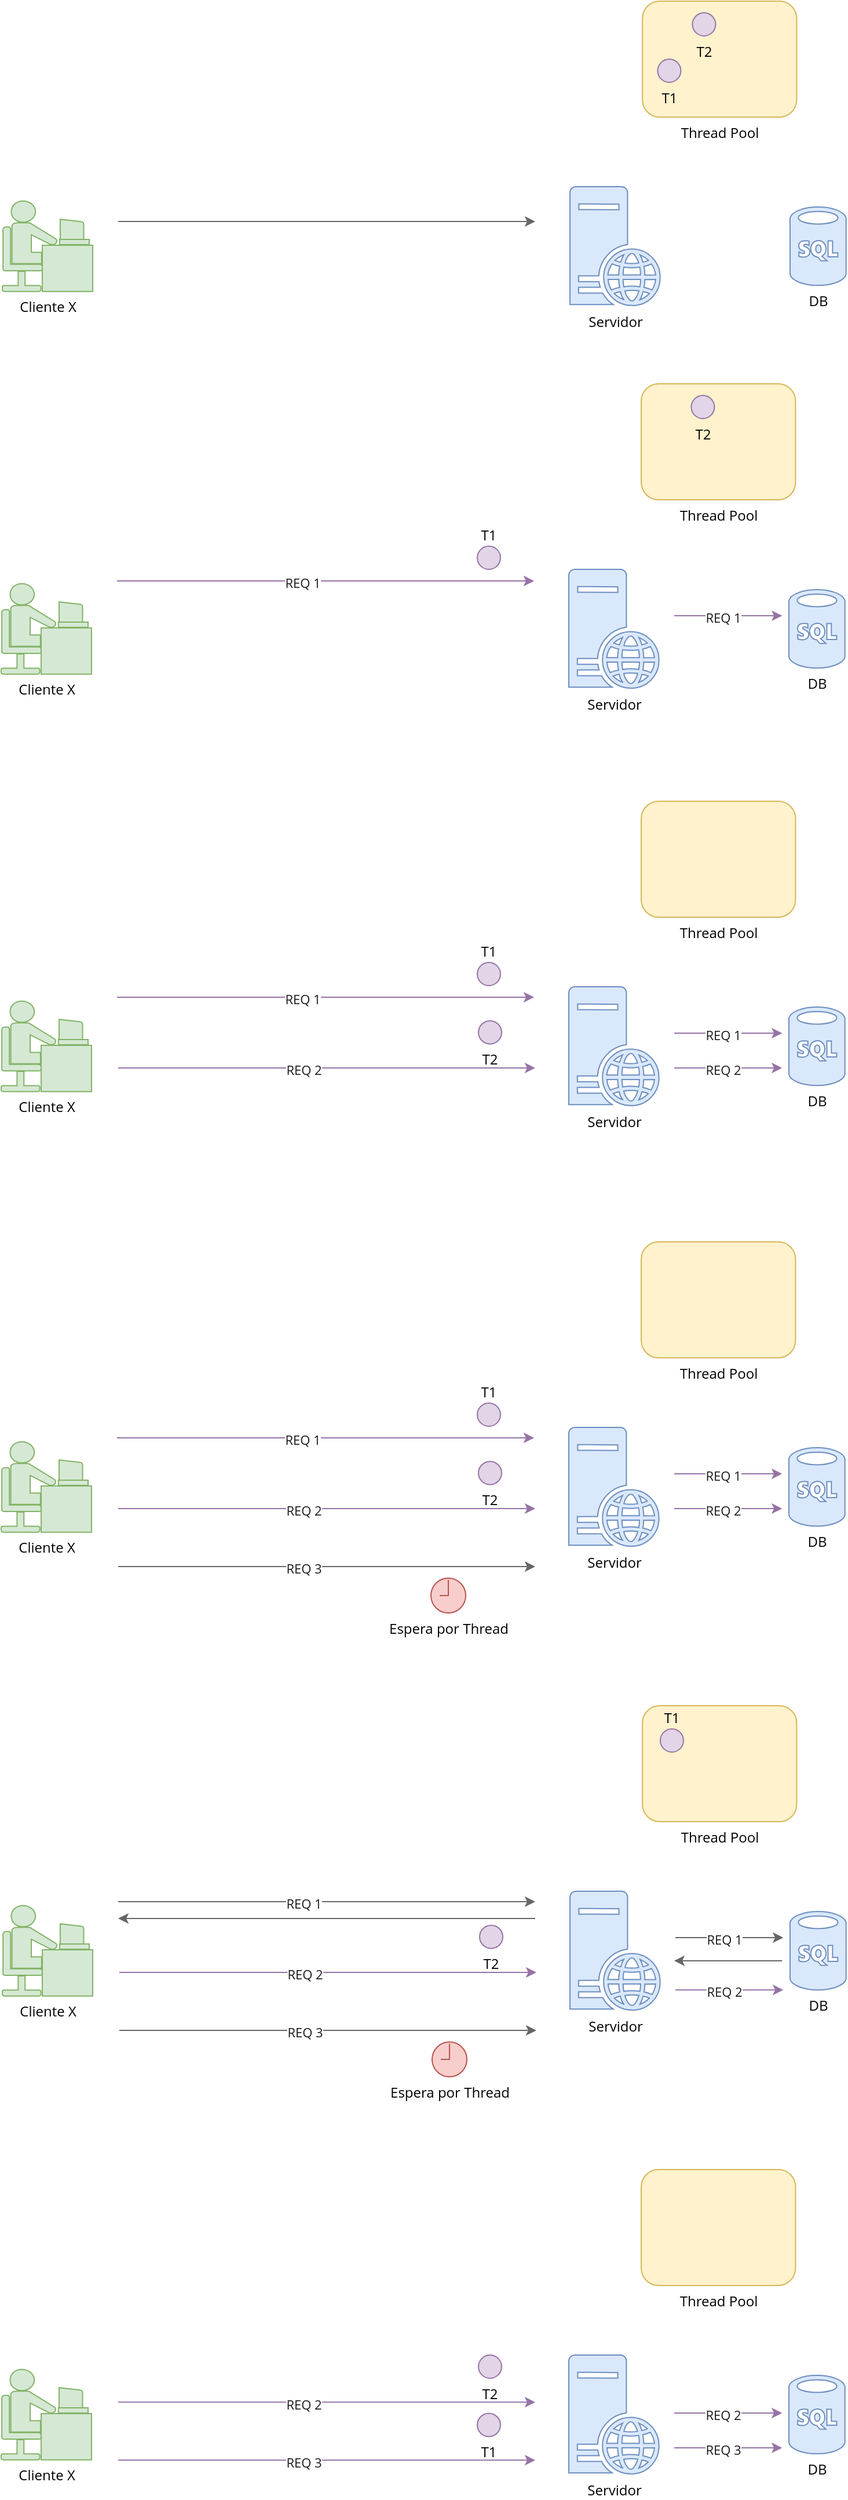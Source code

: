 <mxfile version="13.2.4" type="github" pages="2">
  <diagram id="W8yYORcKkFQITVBucdOB" name="Sync">
    <mxGraphModel dx="1298" dy="737" grid="1" gridSize="10" guides="1" tooltips="1" connect="1" arrows="1" fold="1" page="1" pageScale="1" pageWidth="827" pageHeight="1169" math="0" shadow="0" extFonts="Monaco^https://fonts.googleapis.com/css?family=Monaco|Open Sans^https://fonts.googleapis.com/css?family=Open+Sans">
      <root>
        <mxCell id="0" />
        <mxCell id="1" parent="0" />
        <mxCell id="28" value="Servidor" style="aspect=fixed;pointerEvents=1;shadow=0;dashed=0;html=1;strokeColor=#6c8ebf;labelPosition=center;verticalLabelPosition=bottom;verticalAlign=top;align=center;fillColor=#dae8fc;shape=mxgraph.mscae.enterprise.web_server;fontFamily=Open Sans;" parent="1" vertex="1">
          <mxGeometry x="540" y="190" width="78" height="102.63" as="geometry" />
        </mxCell>
        <mxCell id="29" value="Thread Pool" style="rounded=1;whiteSpace=wrap;html=1;fillColor=#fff2cc;strokeColor=#d6b656;fontFamily=Open Sans;FType=g;labelPosition=center;verticalLabelPosition=bottom;align=center;verticalAlign=top;" parent="1" vertex="1">
          <mxGeometry x="602.53" y="30" width="133.18" height="100" as="geometry" />
        </mxCell>
        <mxCell id="31" value="T1" style="ellipse;whiteSpace=wrap;html=1;aspect=fixed;strokeWidth=1;fontFamily=Open Sans;labelPosition=center;verticalLabelPosition=bottom;align=center;verticalAlign=top;fillColor=#e1d5e7;strokeColor=#9673a6;" parent="1" vertex="1">
          <mxGeometry x="615.71" y="80" width="20" height="20" as="geometry" />
        </mxCell>
        <mxCell id="35" value="T2" style="ellipse;whiteSpace=wrap;html=1;aspect=fixed;strokeColor=#9673a6;strokeWidth=1;fillColor=#e1d5e7;fontFamily=Open Sans;labelPosition=center;verticalLabelPosition=bottom;align=center;verticalAlign=top;" parent="1" vertex="1">
          <mxGeometry x="645.71" y="40" width="20" height="20" as="geometry" />
        </mxCell>
        <mxCell id="39" value="Cliente X" style="shape=mxgraph.cisco.people.androgenous_person;html=1;dashed=0;fillColor=#d5e8d4;strokeColor=#82b366;strokeWidth=1;verticalLabelPosition=bottom;verticalAlign=top;fontFamily=Open Sans;" parent="1" vertex="1">
          <mxGeometry x="50" y="202.32" width="78" height="78" as="geometry" />
        </mxCell>
        <mxCell id="40" style="edgeStyle=orthogonalEdgeStyle;rounded=0;orthogonalLoop=1;jettySize=auto;html=1;fillColor=#f5f5f5;strokeColor=#666666;fontFamily=Open Sans;" parent="1" edge="1">
          <mxGeometry relative="1" as="geometry">
            <mxPoint x="150" y="220" as="sourcePoint" />
            <mxPoint x="510" y="220" as="targetPoint" />
          </mxGeometry>
        </mxCell>
        <mxCell id="150" value="DB" style="verticalLabelPosition=bottom;html=1;verticalAlign=top;align=center;strokeColor=#6c8ebf;fillColor=#dae8fc;shape=mxgraph.azure.sql_database;fontFamily=Open Sans;FType=g;" parent="1" vertex="1">
          <mxGeometry x="730" y="207.48" width="48.34" height="67.68" as="geometry" />
        </mxCell>
        <mxCell id="151" value="Servidor" style="aspect=fixed;pointerEvents=1;shadow=0;dashed=0;html=1;strokeColor=#6c8ebf;labelPosition=center;verticalLabelPosition=bottom;verticalAlign=top;align=center;fillColor=#dae8fc;shape=mxgraph.mscae.enterprise.web_server;fontFamily=Open Sans;" parent="1" vertex="1">
          <mxGeometry x="539" y="520" width="78" height="102.63" as="geometry" />
        </mxCell>
        <mxCell id="152" value="Thread Pool" style="rounded=1;whiteSpace=wrap;html=1;fillColor=#fff2cc;strokeColor=#d6b656;fontFamily=Open Sans;FType=g;labelPosition=center;verticalLabelPosition=bottom;align=center;verticalAlign=top;" parent="1" vertex="1">
          <mxGeometry x="601.53" y="360" width="133.18" height="100" as="geometry" />
        </mxCell>
        <mxCell id="153" value="T1" style="ellipse;whiteSpace=wrap;html=1;aspect=fixed;strokeWidth=1;fontFamily=Open Sans;labelPosition=center;verticalLabelPosition=top;align=center;verticalAlign=bottom;fillColor=#e1d5e7;strokeColor=#9673a6;" parent="1" vertex="1">
          <mxGeometry x="460" y="500.0" width="20" height="20" as="geometry" />
        </mxCell>
        <mxCell id="154" value="T2" style="ellipse;whiteSpace=wrap;html=1;aspect=fixed;strokeColor=#9673a6;strokeWidth=1;fillColor=#e1d5e7;fontFamily=Open Sans;labelPosition=center;verticalLabelPosition=bottom;align=center;verticalAlign=top;" parent="1" vertex="1">
          <mxGeometry x="644.71" y="370" width="20" height="20" as="geometry" />
        </mxCell>
        <mxCell id="155" value="Cliente X" style="shape=mxgraph.cisco.people.androgenous_person;html=1;dashed=0;fillColor=#d5e8d4;strokeColor=#82b366;strokeWidth=1;verticalLabelPosition=bottom;verticalAlign=top;fontFamily=Open Sans;" parent="1" vertex="1">
          <mxGeometry x="49" y="532.32" width="78" height="78" as="geometry" />
        </mxCell>
        <mxCell id="156" style="edgeStyle=orthogonalEdgeStyle;rounded=0;orthogonalLoop=1;jettySize=auto;html=1;fillColor=#e1d5e7;strokeColor=#9673a6;fontFamily=Open Sans;" parent="1" edge="1">
          <mxGeometry relative="1" as="geometry">
            <mxPoint x="149" y="530" as="sourcePoint" />
            <mxPoint x="509" y="530" as="targetPoint" />
          </mxGeometry>
        </mxCell>
        <mxCell id="161" value="REQ 1" style="edgeLabel;html=1;align=center;verticalAlign=middle;resizable=0;points=[];fontFamily=Open Sans;fontColor=#1A1A1A;" parent="156" vertex="1" connectable="0">
          <mxGeometry x="-0.111" y="-1" relative="1" as="geometry">
            <mxPoint as="offset" />
          </mxGeometry>
        </mxCell>
        <mxCell id="159" value="DB" style="verticalLabelPosition=bottom;html=1;verticalAlign=top;align=center;strokeColor=#6c8ebf;fillColor=#dae8fc;shape=mxgraph.azure.sql_database;fontFamily=Open Sans;FType=g;" parent="1" vertex="1">
          <mxGeometry x="729" y="537.48" width="48.34" height="67.68" as="geometry" />
        </mxCell>
        <mxCell id="176" style="edgeStyle=orthogonalEdgeStyle;rounded=0;orthogonalLoop=1;jettySize=auto;html=1;fillColor=#e1d5e7;strokeColor=#9673a6;fontFamily=Open Sans;" parent="1" edge="1">
          <mxGeometry relative="1" as="geometry">
            <mxPoint x="630" y="560" as="sourcePoint" />
            <mxPoint x="723.12" y="560" as="targetPoint" />
          </mxGeometry>
        </mxCell>
        <mxCell id="177" value="REQ 1" style="edgeLabel;html=1;align=center;verticalAlign=middle;resizable=0;points=[];fontFamily=Open Sans;fontColor=#1A1A1A;" parent="176" vertex="1" connectable="0">
          <mxGeometry x="-0.111" y="-1" relative="1" as="geometry">
            <mxPoint as="offset" />
          </mxGeometry>
        </mxCell>
        <mxCell id="178" value="Servidor" style="aspect=fixed;pointerEvents=1;shadow=0;dashed=0;html=1;strokeColor=#6c8ebf;labelPosition=center;verticalLabelPosition=bottom;verticalAlign=top;align=center;fillColor=#dae8fc;shape=mxgraph.mscae.enterprise.web_server;fontFamily=Open Sans;" parent="1" vertex="1">
          <mxGeometry x="539" y="880" width="78" height="102.63" as="geometry" />
        </mxCell>
        <mxCell id="179" value="Thread Pool" style="rounded=1;whiteSpace=wrap;html=1;fillColor=#fff2cc;strokeColor=#d6b656;fontFamily=Open Sans;FType=g;labelPosition=center;verticalLabelPosition=bottom;align=center;verticalAlign=top;" parent="1" vertex="1">
          <mxGeometry x="601.53" y="720" width="133.18" height="100" as="geometry" />
        </mxCell>
        <mxCell id="180" value="T1" style="ellipse;whiteSpace=wrap;html=1;aspect=fixed;strokeWidth=1;fontFamily=Open Sans;labelPosition=center;verticalLabelPosition=top;align=center;verticalAlign=bottom;fillColor=#e1d5e7;strokeColor=#9673a6;" parent="1" vertex="1">
          <mxGeometry x="460" y="859.0" width="20" height="20" as="geometry" />
        </mxCell>
        <mxCell id="181" value="T2" style="ellipse;whiteSpace=wrap;html=1;aspect=fixed;strokeColor=#9673a6;strokeWidth=1;fillColor=#e1d5e7;fontFamily=Open Sans;labelPosition=center;verticalLabelPosition=bottom;align=center;verticalAlign=top;" parent="1" vertex="1">
          <mxGeometry x="461" y="909.32" width="20" height="20" as="geometry" />
        </mxCell>
        <mxCell id="182" value="Cliente X" style="shape=mxgraph.cisco.people.androgenous_person;html=1;dashed=0;fillColor=#d5e8d4;strokeColor=#82b366;strokeWidth=1;verticalLabelPosition=bottom;verticalAlign=top;fontFamily=Open Sans;" parent="1" vertex="1">
          <mxGeometry x="49" y="892.32" width="78" height="78" as="geometry" />
        </mxCell>
        <mxCell id="183" style="edgeStyle=orthogonalEdgeStyle;rounded=0;orthogonalLoop=1;jettySize=auto;html=1;fillColor=#e1d5e7;strokeColor=#9673a6;fontFamily=Open Sans;" parent="1" edge="1">
          <mxGeometry relative="1" as="geometry">
            <mxPoint x="149" y="889.0" as="sourcePoint" />
            <mxPoint x="509" y="889.0" as="targetPoint" />
          </mxGeometry>
        </mxCell>
        <mxCell id="184" value="REQ 1" style="edgeLabel;html=1;align=center;verticalAlign=middle;resizable=0;points=[];fontFamily=Open Sans;fontColor=#1A1A1A;" parent="183" vertex="1" connectable="0">
          <mxGeometry x="-0.111" y="-1" relative="1" as="geometry">
            <mxPoint as="offset" />
          </mxGeometry>
        </mxCell>
        <mxCell id="185" value="DB" style="verticalLabelPosition=bottom;html=1;verticalAlign=top;align=center;strokeColor=#6c8ebf;fillColor=#dae8fc;shape=mxgraph.azure.sql_database;fontFamily=Open Sans;FType=g;" parent="1" vertex="1">
          <mxGeometry x="729" y="897.48" width="48.34" height="67.68" as="geometry" />
        </mxCell>
        <mxCell id="186" style="edgeStyle=orthogonalEdgeStyle;rounded=0;orthogonalLoop=1;jettySize=auto;html=1;fillColor=#e1d5e7;strokeColor=#9673a6;fontFamily=Open Sans;" parent="1" edge="1">
          <mxGeometry relative="1" as="geometry">
            <mxPoint x="630" y="920.0" as="sourcePoint" />
            <mxPoint x="723.12" y="920.0" as="targetPoint" />
          </mxGeometry>
        </mxCell>
        <mxCell id="187" value="REQ 1" style="edgeLabel;html=1;align=center;verticalAlign=middle;resizable=0;points=[];fontFamily=Open Sans;fontColor=#1A1A1A;" parent="186" vertex="1" connectable="0">
          <mxGeometry x="-0.111" y="-1" relative="1" as="geometry">
            <mxPoint as="offset" />
          </mxGeometry>
        </mxCell>
        <mxCell id="188" style="edgeStyle=orthogonalEdgeStyle;rounded=0;orthogonalLoop=1;jettySize=auto;html=1;fillColor=#e1d5e7;strokeColor=#9673a6;fontFamily=Open Sans;" parent="1" edge="1">
          <mxGeometry relative="1" as="geometry">
            <mxPoint x="150" y="950" as="sourcePoint" />
            <mxPoint x="510" y="950" as="targetPoint" />
          </mxGeometry>
        </mxCell>
        <mxCell id="189" value="REQ 2" style="edgeLabel;html=1;align=center;verticalAlign=middle;resizable=0;points=[];fontFamily=Open Sans;fontColor=#1A1A1A;" parent="188" vertex="1" connectable="0">
          <mxGeometry x="-0.111" y="-1" relative="1" as="geometry">
            <mxPoint as="offset" />
          </mxGeometry>
        </mxCell>
        <mxCell id="191" style="edgeStyle=orthogonalEdgeStyle;rounded=0;orthogonalLoop=1;jettySize=auto;html=1;fillColor=#e1d5e7;strokeColor=#9673a6;fontFamily=Open Sans;" parent="1" edge="1">
          <mxGeometry relative="1" as="geometry">
            <mxPoint x="630" y="950" as="sourcePoint" />
            <mxPoint x="723.12" y="950" as="targetPoint" />
          </mxGeometry>
        </mxCell>
        <mxCell id="192" value="REQ 2" style="edgeLabel;html=1;align=center;verticalAlign=middle;resizable=0;points=[];fontFamily=Open Sans;fontColor=#1A1A1A;" parent="191" vertex="1" connectable="0">
          <mxGeometry x="-0.111" y="-1" relative="1" as="geometry">
            <mxPoint as="offset" />
          </mxGeometry>
        </mxCell>
        <mxCell id="207" value="Espera por Thread" style="html=1;verticalLabelPosition=bottom;align=center;labelBackgroundColor=#ffffff;verticalAlign=top;strokeWidth=1;strokeColor=#b85450;shadow=0;dashed=0;shape=mxgraph.ios7.icons.clock;fillColor=#f8cecc;fontFamily=Open Sans;" parent="1" vertex="1">
          <mxGeometry x="420" y="1390" width="30" height="30" as="geometry" />
        </mxCell>
        <mxCell id="209" value="Servidor" style="aspect=fixed;pointerEvents=1;shadow=0;dashed=0;html=1;strokeColor=#6c8ebf;labelPosition=center;verticalLabelPosition=bottom;verticalAlign=top;align=center;fillColor=#dae8fc;shape=mxgraph.mscae.enterprise.web_server;fontFamily=Open Sans;" parent="1" vertex="1">
          <mxGeometry x="539" y="1260" width="78" height="102.63" as="geometry" />
        </mxCell>
        <mxCell id="210" value="Thread Pool" style="rounded=1;whiteSpace=wrap;html=1;fillColor=#fff2cc;strokeColor=#d6b656;fontFamily=Open Sans;FType=g;labelPosition=center;verticalLabelPosition=bottom;align=center;verticalAlign=top;" parent="1" vertex="1">
          <mxGeometry x="601.53" y="1100" width="133.18" height="100" as="geometry" />
        </mxCell>
        <mxCell id="211" value="T1" style="ellipse;whiteSpace=wrap;html=1;aspect=fixed;strokeWidth=1;fontFamily=Open Sans;labelPosition=center;verticalLabelPosition=top;align=center;verticalAlign=bottom;fillColor=#e1d5e7;strokeColor=#9673a6;" parent="1" vertex="1">
          <mxGeometry x="460" y="1239" width="20" height="20" as="geometry" />
        </mxCell>
        <mxCell id="212" value="T2" style="ellipse;whiteSpace=wrap;html=1;aspect=fixed;strokeColor=#9673a6;strokeWidth=1;fillColor=#e1d5e7;fontFamily=Open Sans;labelPosition=center;verticalLabelPosition=bottom;align=center;verticalAlign=top;" parent="1" vertex="1">
          <mxGeometry x="461" y="1289.32" width="20" height="20" as="geometry" />
        </mxCell>
        <mxCell id="213" value="Cliente X" style="shape=mxgraph.cisco.people.androgenous_person;html=1;dashed=0;fillColor=#d5e8d4;strokeColor=#82b366;strokeWidth=1;verticalLabelPosition=bottom;verticalAlign=top;fontFamily=Open Sans;" parent="1" vertex="1">
          <mxGeometry x="49" y="1272.32" width="78" height="78" as="geometry" />
        </mxCell>
        <mxCell id="214" style="edgeStyle=orthogonalEdgeStyle;rounded=0;orthogonalLoop=1;jettySize=auto;html=1;fillColor=#e1d5e7;strokeColor=#9673a6;fontFamily=Open Sans;" parent="1" edge="1">
          <mxGeometry relative="1" as="geometry">
            <mxPoint x="149" y="1269.0" as="sourcePoint" />
            <mxPoint x="509" y="1269.0" as="targetPoint" />
          </mxGeometry>
        </mxCell>
        <mxCell id="215" value="REQ 1" style="edgeLabel;html=1;align=center;verticalAlign=middle;resizable=0;points=[];fontFamily=Open Sans;fontColor=#1A1A1A;" parent="214" vertex="1" connectable="0">
          <mxGeometry x="-0.111" y="-1" relative="1" as="geometry">
            <mxPoint as="offset" />
          </mxGeometry>
        </mxCell>
        <mxCell id="216" value="DB" style="verticalLabelPosition=bottom;html=1;verticalAlign=top;align=center;strokeColor=#6c8ebf;fillColor=#dae8fc;shape=mxgraph.azure.sql_database;fontFamily=Open Sans;FType=g;" parent="1" vertex="1">
          <mxGeometry x="729" y="1277.48" width="48.34" height="67.68" as="geometry" />
        </mxCell>
        <mxCell id="217" style="edgeStyle=orthogonalEdgeStyle;rounded=0;orthogonalLoop=1;jettySize=auto;html=1;fillColor=#e1d5e7;strokeColor=#9673a6;fontFamily=Open Sans;" parent="1" edge="1">
          <mxGeometry relative="1" as="geometry">
            <mxPoint x="630" y="1300" as="sourcePoint" />
            <mxPoint x="723.12" y="1300" as="targetPoint" />
          </mxGeometry>
        </mxCell>
        <mxCell id="218" value="REQ 1" style="edgeLabel;html=1;align=center;verticalAlign=middle;resizable=0;points=[];fontFamily=Open Sans;fontColor=#1A1A1A;" parent="217" vertex="1" connectable="0">
          <mxGeometry x="-0.111" y="-1" relative="1" as="geometry">
            <mxPoint as="offset" />
          </mxGeometry>
        </mxCell>
        <mxCell id="219" style="edgeStyle=orthogonalEdgeStyle;rounded=0;orthogonalLoop=1;jettySize=auto;html=1;fillColor=#e1d5e7;strokeColor=#9673a6;fontFamily=Open Sans;" parent="1" edge="1">
          <mxGeometry relative="1" as="geometry">
            <mxPoint x="150" y="1330" as="sourcePoint" />
            <mxPoint x="510" y="1330" as="targetPoint" />
          </mxGeometry>
        </mxCell>
        <mxCell id="220" value="REQ 2" style="edgeLabel;html=1;align=center;verticalAlign=middle;resizable=0;points=[];fontFamily=Open Sans;fontColor=#1A1A1A;" parent="219" vertex="1" connectable="0">
          <mxGeometry x="-0.111" y="-1" relative="1" as="geometry">
            <mxPoint as="offset" />
          </mxGeometry>
        </mxCell>
        <mxCell id="221" style="edgeStyle=orthogonalEdgeStyle;rounded=0;orthogonalLoop=1;jettySize=auto;html=1;fillColor=#e1d5e7;strokeColor=#9673a6;fontFamily=Open Sans;" parent="1" edge="1">
          <mxGeometry relative="1" as="geometry">
            <mxPoint x="630" y="1330" as="sourcePoint" />
            <mxPoint x="723.12" y="1330" as="targetPoint" />
          </mxGeometry>
        </mxCell>
        <mxCell id="222" value="REQ 2" style="edgeLabel;html=1;align=center;verticalAlign=middle;resizable=0;points=[];fontFamily=Open Sans;fontColor=#1A1A1A;" parent="221" vertex="1" connectable="0">
          <mxGeometry x="-0.111" y="-1" relative="1" as="geometry">
            <mxPoint as="offset" />
          </mxGeometry>
        </mxCell>
        <mxCell id="223" style="edgeStyle=orthogonalEdgeStyle;rounded=0;orthogonalLoop=1;jettySize=auto;html=1;fillColor=#f5f5f5;strokeColor=#666666;fontFamily=Open Sans;" parent="1" edge="1">
          <mxGeometry relative="1" as="geometry">
            <mxPoint x="150" y="1380" as="sourcePoint" />
            <mxPoint x="510" y="1380" as="targetPoint" />
          </mxGeometry>
        </mxCell>
        <mxCell id="224" value="REQ 3" style="edgeLabel;html=1;align=center;verticalAlign=middle;resizable=0;points=[];fontFamily=Open Sans;fontColor=#1A1A1A;" parent="223" vertex="1" connectable="0">
          <mxGeometry x="-0.111" y="-1" relative="1" as="geometry">
            <mxPoint as="offset" />
          </mxGeometry>
        </mxCell>
        <mxCell id="226" value="Espera por Thread" style="html=1;verticalLabelPosition=bottom;align=center;labelBackgroundColor=#ffffff;verticalAlign=top;strokeWidth=1;strokeColor=#b85450;shadow=0;dashed=0;shape=mxgraph.ios7.icons.clock;fillColor=#f8cecc;fontFamily=Open Sans;" parent="1" vertex="1">
          <mxGeometry x="421" y="1790" width="30" height="30" as="geometry" />
        </mxCell>
        <mxCell id="227" value="Servidor" style="aspect=fixed;pointerEvents=1;shadow=0;dashed=0;html=1;strokeColor=#6c8ebf;labelPosition=center;verticalLabelPosition=bottom;verticalAlign=top;align=center;fillColor=#dae8fc;shape=mxgraph.mscae.enterprise.web_server;fontFamily=Open Sans;" parent="1" vertex="1">
          <mxGeometry x="540" y="1660" width="78" height="102.63" as="geometry" />
        </mxCell>
        <mxCell id="228" value="Thread Pool" style="rounded=1;whiteSpace=wrap;html=1;fillColor=#fff2cc;strokeColor=#d6b656;fontFamily=Open Sans;FType=g;labelPosition=center;verticalLabelPosition=bottom;align=center;verticalAlign=top;" parent="1" vertex="1">
          <mxGeometry x="602.53" y="1500" width="133.18" height="100" as="geometry" />
        </mxCell>
        <mxCell id="229" value="T1" style="ellipse;whiteSpace=wrap;html=1;aspect=fixed;strokeWidth=1;fontFamily=Open Sans;labelPosition=center;verticalLabelPosition=top;align=center;verticalAlign=bottom;fillColor=#e1d5e7;strokeColor=#9673a6;" parent="1" vertex="1">
          <mxGeometry x="618" y="1520" width="20" height="20" as="geometry" />
        </mxCell>
        <mxCell id="230" value="T2" style="ellipse;whiteSpace=wrap;html=1;aspect=fixed;strokeColor=#9673a6;strokeWidth=1;fillColor=#e1d5e7;fontFamily=Open Sans;labelPosition=center;verticalLabelPosition=bottom;align=center;verticalAlign=top;" parent="1" vertex="1">
          <mxGeometry x="462" y="1689.32" width="20" height="20" as="geometry" />
        </mxCell>
        <mxCell id="231" value="Cliente X" style="shape=mxgraph.cisco.people.androgenous_person;html=1;dashed=0;fillColor=#d5e8d4;strokeColor=#82b366;strokeWidth=1;verticalLabelPosition=bottom;verticalAlign=top;fontFamily=Open Sans;" parent="1" vertex="1">
          <mxGeometry x="50" y="1672.32" width="78" height="78" as="geometry" />
        </mxCell>
        <mxCell id="232" style="edgeStyle=orthogonalEdgeStyle;rounded=0;orthogonalLoop=1;jettySize=auto;html=1;fillColor=#f5f5f5;strokeColor=#666666;fontFamily=Open Sans;" parent="1" edge="1">
          <mxGeometry relative="1" as="geometry">
            <mxPoint x="150" y="1669" as="sourcePoint" />
            <mxPoint x="510" y="1669" as="targetPoint" />
          </mxGeometry>
        </mxCell>
        <mxCell id="233" value="REQ 1" style="edgeLabel;html=1;align=center;verticalAlign=middle;resizable=0;points=[];fontFamily=Open Sans;fontColor=#1A1A1A;" parent="232" vertex="1" connectable="0">
          <mxGeometry x="-0.111" y="-1" relative="1" as="geometry">
            <mxPoint as="offset" />
          </mxGeometry>
        </mxCell>
        <mxCell id="234" value="DB" style="verticalLabelPosition=bottom;html=1;verticalAlign=top;align=center;strokeColor=#6c8ebf;fillColor=#dae8fc;shape=mxgraph.azure.sql_database;fontFamily=Open Sans;FType=g;" parent="1" vertex="1">
          <mxGeometry x="730" y="1677.48" width="48.34" height="67.68" as="geometry" />
        </mxCell>
        <mxCell id="235" style="edgeStyle=orthogonalEdgeStyle;rounded=0;orthogonalLoop=1;jettySize=auto;html=1;fillColor=#f5f5f5;strokeColor=#666666;fontFamily=Open Sans;" parent="1" edge="1">
          <mxGeometry relative="1" as="geometry">
            <mxPoint x="631" y="1700" as="sourcePoint" />
            <mxPoint x="724.12" y="1700" as="targetPoint" />
          </mxGeometry>
        </mxCell>
        <mxCell id="236" value="REQ 1" style="edgeLabel;html=1;align=center;verticalAlign=middle;resizable=0;points=[];fontFamily=Open Sans;fontColor=#1A1A1A;" parent="235" vertex="1" connectable="0">
          <mxGeometry x="-0.111" y="-1" relative="1" as="geometry">
            <mxPoint as="offset" />
          </mxGeometry>
        </mxCell>
        <mxCell id="237" style="edgeStyle=orthogonalEdgeStyle;rounded=0;orthogonalLoop=1;jettySize=auto;html=1;fillColor=#e1d5e7;strokeColor=#9673a6;fontFamily=Open Sans;" parent="1" edge="1">
          <mxGeometry relative="1" as="geometry">
            <mxPoint x="151" y="1730" as="sourcePoint" />
            <mxPoint x="511" y="1730" as="targetPoint" />
          </mxGeometry>
        </mxCell>
        <mxCell id="238" value="REQ 2" style="edgeLabel;html=1;align=center;verticalAlign=middle;resizable=0;points=[];fontFamily=Open Sans;fontColor=#1A1A1A;" parent="237" vertex="1" connectable="0">
          <mxGeometry x="-0.111" y="-1" relative="1" as="geometry">
            <mxPoint as="offset" />
          </mxGeometry>
        </mxCell>
        <mxCell id="239" style="edgeStyle=orthogonalEdgeStyle;rounded=0;orthogonalLoop=1;jettySize=auto;html=1;fillColor=#e1d5e7;strokeColor=#9673a6;fontFamily=Open Sans;" parent="1" edge="1">
          <mxGeometry relative="1" as="geometry">
            <mxPoint x="631" y="1745.16" as="sourcePoint" />
            <mxPoint x="724.12" y="1745.16" as="targetPoint" />
          </mxGeometry>
        </mxCell>
        <mxCell id="240" value="REQ 2" style="edgeLabel;html=1;align=center;verticalAlign=middle;resizable=0;points=[];fontFamily=Open Sans;fontColor=#1A1A1A;" parent="239" vertex="1" connectable="0">
          <mxGeometry x="-0.111" y="-1" relative="1" as="geometry">
            <mxPoint as="offset" />
          </mxGeometry>
        </mxCell>
        <mxCell id="241" style="edgeStyle=orthogonalEdgeStyle;rounded=0;orthogonalLoop=1;jettySize=auto;html=1;fillColor=#f5f5f5;strokeColor=#666666;fontFamily=Open Sans;" parent="1" edge="1">
          <mxGeometry relative="1" as="geometry">
            <mxPoint x="151" y="1780" as="sourcePoint" />
            <mxPoint x="511" y="1780" as="targetPoint" />
          </mxGeometry>
        </mxCell>
        <mxCell id="242" value="REQ 3" style="edgeLabel;html=1;align=center;verticalAlign=middle;resizable=0;points=[];fontFamily=Open Sans;fontColor=#1A1A1A;" parent="241" vertex="1" connectable="0">
          <mxGeometry x="-0.111" y="-1" relative="1" as="geometry">
            <mxPoint as="offset" />
          </mxGeometry>
        </mxCell>
        <mxCell id="243" style="edgeStyle=orthogonalEdgeStyle;rounded=0;orthogonalLoop=1;jettySize=auto;html=1;fillColor=#f5f5f5;strokeColor=#666666;fontFamily=Open Sans;" parent="1" edge="1">
          <mxGeometry relative="1" as="geometry">
            <mxPoint x="510" y="1683.48" as="sourcePoint" />
            <mxPoint x="150" y="1683.48" as="targetPoint" />
          </mxGeometry>
        </mxCell>
        <mxCell id="245" style="edgeStyle=orthogonalEdgeStyle;rounded=0;orthogonalLoop=1;jettySize=auto;html=1;fillColor=#f5f5f5;strokeColor=#666666;fontFamily=Open Sans;" parent="1" edge="1">
          <mxGeometry relative="1" as="geometry">
            <mxPoint x="723.12" y="1720" as="sourcePoint" />
            <mxPoint x="630" y="1720" as="targetPoint" />
          </mxGeometry>
        </mxCell>
        <mxCell id="248" value="Servidor" style="aspect=fixed;pointerEvents=1;shadow=0;dashed=0;html=1;strokeColor=#6c8ebf;labelPosition=center;verticalLabelPosition=bottom;verticalAlign=top;align=center;fillColor=#dae8fc;shape=mxgraph.mscae.enterprise.web_server;fontFamily=Open Sans;" parent="1" vertex="1">
          <mxGeometry x="539" y="2060" width="78" height="102.63" as="geometry" />
        </mxCell>
        <mxCell id="249" value="Thread Pool" style="rounded=1;whiteSpace=wrap;html=1;fillColor=#fff2cc;strokeColor=#d6b656;fontFamily=Open Sans;FType=g;labelPosition=center;verticalLabelPosition=bottom;align=center;verticalAlign=top;" parent="1" vertex="1">
          <mxGeometry x="601.53" y="1900" width="133.18" height="100" as="geometry" />
        </mxCell>
        <mxCell id="250" value="T1" style="ellipse;whiteSpace=wrap;html=1;aspect=fixed;strokeWidth=1;fontFamily=Open Sans;labelPosition=center;verticalLabelPosition=bottom;align=center;verticalAlign=top;fillColor=#e1d5e7;strokeColor=#9673a6;" parent="1" vertex="1">
          <mxGeometry x="460" y="2110.31" width="20" height="20" as="geometry" />
        </mxCell>
        <mxCell id="251" value="T2" style="ellipse;whiteSpace=wrap;html=1;aspect=fixed;strokeColor=#9673a6;strokeWidth=1;fillColor=#e1d5e7;fontFamily=Open Sans;labelPosition=center;verticalLabelPosition=bottom;align=center;verticalAlign=top;" parent="1" vertex="1">
          <mxGeometry x="461" y="2060.0" width="20" height="20" as="geometry" />
        </mxCell>
        <mxCell id="252" value="Cliente X" style="shape=mxgraph.cisco.people.androgenous_person;html=1;dashed=0;fillColor=#d5e8d4;strokeColor=#82b366;strokeWidth=1;verticalLabelPosition=bottom;verticalAlign=top;fontFamily=Open Sans;" parent="1" vertex="1">
          <mxGeometry x="49" y="2072.32" width="78" height="78" as="geometry" />
        </mxCell>
        <mxCell id="255" value="DB" style="verticalLabelPosition=bottom;html=1;verticalAlign=top;align=center;strokeColor=#6c8ebf;fillColor=#dae8fc;shape=mxgraph.azure.sql_database;fontFamily=Open Sans;FType=g;" parent="1" vertex="1">
          <mxGeometry x="729" y="2077.48" width="48.34" height="67.68" as="geometry" />
        </mxCell>
        <mxCell id="258" style="edgeStyle=orthogonalEdgeStyle;rounded=0;orthogonalLoop=1;jettySize=auto;html=1;fillColor=#e1d5e7;strokeColor=#9673a6;fontFamily=Open Sans;" parent="1" edge="1">
          <mxGeometry relative="1" as="geometry">
            <mxPoint x="150" y="2100.68" as="sourcePoint" />
            <mxPoint x="510" y="2100.68" as="targetPoint" />
          </mxGeometry>
        </mxCell>
        <mxCell id="259" value="REQ 2" style="edgeLabel;html=1;align=center;verticalAlign=middle;resizable=0;points=[];fontFamily=Open Sans;fontColor=#1A1A1A;" parent="258" vertex="1" connectable="0">
          <mxGeometry x="-0.111" y="-1" relative="1" as="geometry">
            <mxPoint as="offset" />
          </mxGeometry>
        </mxCell>
        <mxCell id="260" style="edgeStyle=orthogonalEdgeStyle;rounded=0;orthogonalLoop=1;jettySize=auto;html=1;fillColor=#e1d5e7;strokeColor=#9673a6;fontFamily=Open Sans;" parent="1" edge="1">
          <mxGeometry relative="1" as="geometry">
            <mxPoint x="630" y="2110" as="sourcePoint" />
            <mxPoint x="723.12" y="2110" as="targetPoint" />
          </mxGeometry>
        </mxCell>
        <mxCell id="261" value="REQ 2" style="edgeLabel;html=1;align=center;verticalAlign=middle;resizable=0;points=[];fontFamily=Open Sans;fontColor=#1A1A1A;" parent="260" vertex="1" connectable="0">
          <mxGeometry x="-0.111" y="-1" relative="1" as="geometry">
            <mxPoint as="offset" />
          </mxGeometry>
        </mxCell>
        <mxCell id="262" style="edgeStyle=orthogonalEdgeStyle;rounded=0;orthogonalLoop=1;jettySize=auto;html=1;fillColor=#e1d5e7;strokeColor=#9673a6;fontFamily=Open Sans;" parent="1" edge="1">
          <mxGeometry relative="1" as="geometry">
            <mxPoint x="150" y="2150.68" as="sourcePoint" />
            <mxPoint x="510" y="2150.68" as="targetPoint" />
          </mxGeometry>
        </mxCell>
        <mxCell id="263" value="REQ 3" style="edgeLabel;html=1;align=center;verticalAlign=middle;resizable=0;points=[];fontFamily=Open Sans;fontColor=#1A1A1A;" parent="262" vertex="1" connectable="0">
          <mxGeometry x="-0.111" y="-1" relative="1" as="geometry">
            <mxPoint as="offset" />
          </mxGeometry>
        </mxCell>
        <mxCell id="266" style="edgeStyle=orthogonalEdgeStyle;rounded=0;orthogonalLoop=1;jettySize=auto;html=1;fillColor=#e1d5e7;strokeColor=#9673a6;fontFamily=Open Sans;" parent="1" edge="1">
          <mxGeometry relative="1" as="geometry">
            <mxPoint x="630" y="2140" as="sourcePoint" />
            <mxPoint x="723.12" y="2140" as="targetPoint" />
          </mxGeometry>
        </mxCell>
        <mxCell id="267" value="REQ 3" style="edgeLabel;html=1;align=center;verticalAlign=middle;resizable=0;points=[];fontFamily=Open Sans;fontColor=#1A1A1A;" parent="266" vertex="1" connectable="0">
          <mxGeometry x="-0.111" y="-1" relative="1" as="geometry">
            <mxPoint as="offset" />
          </mxGeometry>
        </mxCell>
      </root>
    </mxGraphModel>
  </diagram>
  <diagram id="ff3vXRRnWJQzWQ1gzWVc" name="Async">
    <mxGraphModel dx="1298" dy="737" grid="1" gridSize="10" guides="1" tooltips="1" connect="1" arrows="1" fold="1" page="1" pageScale="1" pageWidth="850" pageHeight="1100" math="0" shadow="0" extFonts="Monaco^https://fonts.googleapis.com/css?family=Monaco|Open Sans^https://fonts.googleapis.com/css?family=Open+Sans">
      <root>
        <mxCell id="YLWt-d6uzlGM5RAl5lw4-0" />
        <mxCell id="YLWt-d6uzlGM5RAl5lw4-1" parent="YLWt-d6uzlGM5RAl5lw4-0" />
        <mxCell id="oh07ytrT6-jbTc_ddzVF-0" value="Servidor" style="aspect=fixed;pointerEvents=1;shadow=0;dashed=0;html=1;strokeColor=#6c8ebf;labelPosition=center;verticalLabelPosition=bottom;verticalAlign=top;align=center;fillColor=#dae8fc;shape=mxgraph.mscae.enterprise.web_server;fontFamily=Open Sans;" parent="YLWt-d6uzlGM5RAl5lw4-1" vertex="1">
          <mxGeometry x="540" y="190" width="78" height="102.63" as="geometry" />
        </mxCell>
        <mxCell id="oh07ytrT6-jbTc_ddzVF-1" value="Thread Pool" style="rounded=1;whiteSpace=wrap;html=1;fillColor=#fff2cc;strokeColor=#d6b656;fontFamily=Open Sans;FType=g;labelPosition=center;verticalLabelPosition=bottom;align=center;verticalAlign=top;" parent="YLWt-d6uzlGM5RAl5lw4-1" vertex="1">
          <mxGeometry x="602.53" y="30" width="133.18" height="100" as="geometry" />
        </mxCell>
        <mxCell id="oh07ytrT6-jbTc_ddzVF-2" value="T1" style="ellipse;whiteSpace=wrap;html=1;aspect=fixed;strokeWidth=1;fontFamily=Open Sans;labelPosition=center;verticalLabelPosition=bottom;align=center;verticalAlign=top;fillColor=#e1d5e7;strokeColor=#9673a6;" parent="YLWt-d6uzlGM5RAl5lw4-1" vertex="1">
          <mxGeometry x="615.71" y="80" width="20" height="20" as="geometry" />
        </mxCell>
        <mxCell id="oh07ytrT6-jbTc_ddzVF-3" value="T2" style="ellipse;whiteSpace=wrap;html=1;aspect=fixed;strokeColor=#9673a6;strokeWidth=1;fillColor=#e1d5e7;fontFamily=Open Sans;labelPosition=center;verticalLabelPosition=bottom;align=center;verticalAlign=top;" parent="YLWt-d6uzlGM5RAl5lw4-1" vertex="1">
          <mxGeometry x="645.71" y="40" width="20" height="20" as="geometry" />
        </mxCell>
        <mxCell id="oh07ytrT6-jbTc_ddzVF-4" value="Cliente X" style="shape=mxgraph.cisco.people.androgenous_person;html=1;dashed=0;fillColor=#d5e8d4;strokeColor=#82b366;strokeWidth=1;verticalLabelPosition=bottom;verticalAlign=top;fontFamily=Open Sans;" parent="YLWt-d6uzlGM5RAl5lw4-1" vertex="1">
          <mxGeometry x="50" y="202.32" width="78" height="78" as="geometry" />
        </mxCell>
        <mxCell id="oh07ytrT6-jbTc_ddzVF-5" style="edgeStyle=orthogonalEdgeStyle;rounded=0;orthogonalLoop=1;jettySize=auto;html=1;fillColor=#f5f5f5;strokeColor=#666666;fontFamily=Open Sans;" parent="YLWt-d6uzlGM5RAl5lw4-1" edge="1">
          <mxGeometry relative="1" as="geometry">
            <mxPoint x="150" y="220" as="sourcePoint" />
            <mxPoint x="510" y="220" as="targetPoint" />
          </mxGeometry>
        </mxCell>
        <mxCell id="oh07ytrT6-jbTc_ddzVF-6" value="DB" style="verticalLabelPosition=bottom;html=1;verticalAlign=top;align=center;strokeColor=#6c8ebf;fillColor=#dae8fc;shape=mxgraph.azure.sql_database;fontFamily=Open Sans;FType=g;" parent="YLWt-d6uzlGM5RAl5lw4-1" vertex="1">
          <mxGeometry x="730" y="207.48" width="48.34" height="67.68" as="geometry" />
        </mxCell>
        <mxCell id="oh07ytrT6-jbTc_ddzVF-7" value="Servidor" style="aspect=fixed;pointerEvents=1;shadow=0;dashed=0;html=1;strokeColor=#6c8ebf;labelPosition=center;verticalLabelPosition=bottom;verticalAlign=top;align=center;fillColor=#dae8fc;shape=mxgraph.mscae.enterprise.web_server;fontFamily=Open Sans;" parent="YLWt-d6uzlGM5RAl5lw4-1" vertex="1">
          <mxGeometry x="539" y="520" width="78" height="102.63" as="geometry" />
        </mxCell>
        <mxCell id="oh07ytrT6-jbTc_ddzVF-8" value="Thread Pool" style="rounded=1;whiteSpace=wrap;html=1;fillColor=#fff2cc;strokeColor=#d6b656;fontFamily=Open Sans;FType=g;labelPosition=center;verticalLabelPosition=bottom;align=center;verticalAlign=top;" parent="YLWt-d6uzlGM5RAl5lw4-1" vertex="1">
          <mxGeometry x="601.53" y="360" width="133.18" height="100" as="geometry" />
        </mxCell>
        <mxCell id="oh07ytrT6-jbTc_ddzVF-9" value="T1" style="ellipse;whiteSpace=wrap;html=1;aspect=fixed;strokeWidth=1;fontFamily=Open Sans;labelPosition=center;verticalLabelPosition=top;align=center;verticalAlign=bottom;fillColor=#e1d5e7;strokeColor=#9673a6;" parent="YLWt-d6uzlGM5RAl5lw4-1" vertex="1">
          <mxGeometry x="460" y="500.0" width="20" height="20" as="geometry" />
        </mxCell>
        <mxCell id="oh07ytrT6-jbTc_ddzVF-10" value="T2" style="ellipse;whiteSpace=wrap;html=1;aspect=fixed;strokeColor=#9673a6;strokeWidth=1;fillColor=#e1d5e7;fontFamily=Open Sans;labelPosition=center;verticalLabelPosition=bottom;align=center;verticalAlign=top;" parent="YLWt-d6uzlGM5RAl5lw4-1" vertex="1">
          <mxGeometry x="644.71" y="370" width="20" height="20" as="geometry" />
        </mxCell>
        <mxCell id="oh07ytrT6-jbTc_ddzVF-11" value="Cliente X" style="shape=mxgraph.cisco.people.androgenous_person;html=1;dashed=0;fillColor=#d5e8d4;strokeColor=#82b366;strokeWidth=1;verticalLabelPosition=bottom;verticalAlign=top;fontFamily=Open Sans;" parent="YLWt-d6uzlGM5RAl5lw4-1" vertex="1">
          <mxGeometry x="49" y="532.32" width="78" height="78" as="geometry" />
        </mxCell>
        <mxCell id="oh07ytrT6-jbTc_ddzVF-12" style="edgeStyle=orthogonalEdgeStyle;rounded=0;orthogonalLoop=1;jettySize=auto;html=1;fillColor=#e1d5e7;strokeColor=#9673a6;fontFamily=Open Sans;" parent="YLWt-d6uzlGM5RAl5lw4-1" edge="1">
          <mxGeometry relative="1" as="geometry">
            <mxPoint x="149" y="530" as="sourcePoint" />
            <mxPoint x="509" y="530" as="targetPoint" />
          </mxGeometry>
        </mxCell>
        <mxCell id="oh07ytrT6-jbTc_ddzVF-13" value="REQ 1" style="edgeLabel;html=1;align=center;verticalAlign=middle;resizable=0;points=[];fontFamily=Open Sans;fontColor=#1A1A1A;" parent="oh07ytrT6-jbTc_ddzVF-12" vertex="1" connectable="0">
          <mxGeometry x="-0.111" y="-1" relative="1" as="geometry">
            <mxPoint as="offset" />
          </mxGeometry>
        </mxCell>
        <mxCell id="oh07ytrT6-jbTc_ddzVF-14" value="DB" style="verticalLabelPosition=bottom;html=1;verticalAlign=top;align=center;strokeColor=#6c8ebf;fillColor=#dae8fc;shape=mxgraph.azure.sql_database;fontFamily=Open Sans;FType=g;" parent="YLWt-d6uzlGM5RAl5lw4-1" vertex="1">
          <mxGeometry x="729" y="537.48" width="48.34" height="67.68" as="geometry" />
        </mxCell>
        <mxCell id="oh07ytrT6-jbTc_ddzVF-15" style="edgeStyle=orthogonalEdgeStyle;rounded=0;orthogonalLoop=1;jettySize=auto;html=1;fillColor=#e1d5e7;strokeColor=#9673a6;fontFamily=Open Sans;" parent="YLWt-d6uzlGM5RAl5lw4-1" edge="1">
          <mxGeometry relative="1" as="geometry">
            <mxPoint x="630" y="560" as="sourcePoint" />
            <mxPoint x="723.12" y="560" as="targetPoint" />
          </mxGeometry>
        </mxCell>
        <mxCell id="oh07ytrT6-jbTc_ddzVF-16" value="REQ 1" style="edgeLabel;html=1;align=center;verticalAlign=middle;resizable=0;points=[];fontFamily=Open Sans;fontColor=#1A1A1A;" parent="oh07ytrT6-jbTc_ddzVF-15" vertex="1" connectable="0">
          <mxGeometry x="-0.111" y="-1" relative="1" as="geometry">
            <mxPoint as="offset" />
          </mxGeometry>
        </mxCell>
        <mxCell id="oh07ytrT6-jbTc_ddzVF-17" value="Servidor" style="aspect=fixed;pointerEvents=1;shadow=0;dashed=0;html=1;strokeColor=#6c8ebf;labelPosition=center;verticalLabelPosition=bottom;verticalAlign=top;align=center;fillColor=#dae8fc;shape=mxgraph.mscae.enterprise.web_server;fontFamily=Open Sans;" parent="YLWt-d6uzlGM5RAl5lw4-1" vertex="1">
          <mxGeometry x="550" y="1170" width="78" height="102.63" as="geometry" />
        </mxCell>
        <mxCell id="oh07ytrT6-jbTc_ddzVF-18" value="Thread Pool" style="rounded=1;whiteSpace=wrap;html=1;fillColor=#fff2cc;strokeColor=#d6b656;fontFamily=Open Sans;FType=g;labelPosition=center;verticalLabelPosition=bottom;align=center;verticalAlign=top;" parent="YLWt-d6uzlGM5RAl5lw4-1" vertex="1">
          <mxGeometry x="612.53" y="1010" width="133.18" height="100" as="geometry" />
        </mxCell>
        <mxCell id="oh07ytrT6-jbTc_ddzVF-20" value="T1" style="ellipse;whiteSpace=wrap;html=1;aspect=fixed;strokeColor=#9673a6;strokeWidth=1;fillColor=#e1d5e7;fontFamily=Open Sans;labelPosition=center;verticalLabelPosition=bottom;align=center;verticalAlign=top;" parent="YLWt-d6uzlGM5RAl5lw4-1" vertex="1">
          <mxGeometry x="472" y="1199.32" width="20" height="20" as="geometry" />
        </mxCell>
        <mxCell id="oh07ytrT6-jbTc_ddzVF-21" value="Cliente X" style="shape=mxgraph.cisco.people.androgenous_person;html=1;dashed=0;fillColor=#d5e8d4;strokeColor=#82b366;strokeWidth=1;verticalLabelPosition=bottom;verticalAlign=top;fontFamily=Open Sans;" parent="YLWt-d6uzlGM5RAl5lw4-1" vertex="1">
          <mxGeometry x="60" y="1182.32" width="78" height="78" as="geometry" />
        </mxCell>
        <mxCell id="oh07ytrT6-jbTc_ddzVF-22" style="edgeStyle=orthogonalEdgeStyle;rounded=0;orthogonalLoop=1;jettySize=auto;html=1;fillColor=#f5f5f5;strokeColor=#666666;fontFamily=Open Sans;" parent="YLWt-d6uzlGM5RAl5lw4-1" edge="1">
          <mxGeometry relative="1" as="geometry">
            <mxPoint x="160" y="1179.0" as="sourcePoint" />
            <mxPoint x="520" y="1179.0" as="targetPoint" />
          </mxGeometry>
        </mxCell>
        <mxCell id="oh07ytrT6-jbTc_ddzVF-23" value="REQ 1" style="edgeLabel;html=1;align=center;verticalAlign=middle;resizable=0;points=[];fontFamily=Open Sans;fontColor=#1A1A1A;" parent="oh07ytrT6-jbTc_ddzVF-22" vertex="1" connectable="0">
          <mxGeometry x="-0.111" y="-1" relative="1" as="geometry">
            <mxPoint as="offset" />
          </mxGeometry>
        </mxCell>
        <mxCell id="oh07ytrT6-jbTc_ddzVF-24" value="DB" style="verticalLabelPosition=bottom;html=1;verticalAlign=top;align=center;strokeColor=#6c8ebf;fillColor=#dae8fc;shape=mxgraph.azure.sql_database;fontFamily=Open Sans;FType=g;" parent="YLWt-d6uzlGM5RAl5lw4-1" vertex="1">
          <mxGeometry x="740" y="1187.48" width="48.34" height="67.68" as="geometry" />
        </mxCell>
        <mxCell id="oh07ytrT6-jbTc_ddzVF-25" style="edgeStyle=orthogonalEdgeStyle;rounded=0;orthogonalLoop=1;jettySize=auto;html=1;fillColor=#f5f5f5;strokeColor=#666666;fontFamily=Open Sans;" parent="YLWt-d6uzlGM5RAl5lw4-1" edge="1">
          <mxGeometry relative="1" as="geometry">
            <mxPoint x="641" y="1210.0" as="sourcePoint" />
            <mxPoint x="734.12" y="1210.0" as="targetPoint" />
          </mxGeometry>
        </mxCell>
        <mxCell id="oh07ytrT6-jbTc_ddzVF-26" value="REQ 1" style="edgeLabel;html=1;align=center;verticalAlign=middle;resizable=0;points=[];fontFamily=Open Sans;fontColor=#1A1A1A;" parent="oh07ytrT6-jbTc_ddzVF-25" vertex="1" connectable="0">
          <mxGeometry x="-0.111" y="-1" relative="1" as="geometry">
            <mxPoint as="offset" />
          </mxGeometry>
        </mxCell>
        <mxCell id="oh07ytrT6-jbTc_ddzVF-27" style="edgeStyle=orthogonalEdgeStyle;rounded=0;orthogonalLoop=1;jettySize=auto;html=1;fillColor=#e1d5e7;strokeColor=#9673a6;fontFamily=Open Sans;" parent="YLWt-d6uzlGM5RAl5lw4-1" edge="1">
          <mxGeometry relative="1" as="geometry">
            <mxPoint x="161" y="1240" as="sourcePoint" />
            <mxPoint x="521" y="1240" as="targetPoint" />
          </mxGeometry>
        </mxCell>
        <mxCell id="oh07ytrT6-jbTc_ddzVF-28" value="REQ 2" style="edgeLabel;html=1;align=center;verticalAlign=middle;resizable=0;points=[];fontFamily=Open Sans;fontColor=#1A1A1A;" parent="oh07ytrT6-jbTc_ddzVF-27" vertex="1" connectable="0">
          <mxGeometry x="-0.111" y="-1" relative="1" as="geometry">
            <mxPoint as="offset" />
          </mxGeometry>
        </mxCell>
        <mxCell id="oh07ytrT6-jbTc_ddzVF-29" style="edgeStyle=orthogonalEdgeStyle;rounded=0;orthogonalLoop=1;jettySize=auto;html=1;fillColor=#e1d5e7;strokeColor=#9673a6;fontFamily=Open Sans;" parent="YLWt-d6uzlGM5RAl5lw4-1" edge="1">
          <mxGeometry relative="1" as="geometry">
            <mxPoint x="641" y="1240" as="sourcePoint" />
            <mxPoint x="734.12" y="1240" as="targetPoint" />
          </mxGeometry>
        </mxCell>
        <mxCell id="oh07ytrT6-jbTc_ddzVF-30" value="REQ 2" style="edgeLabel;html=1;align=center;verticalAlign=middle;resizable=0;points=[];fontFamily=Open Sans;fontColor=#1A1A1A;" parent="oh07ytrT6-jbTc_ddzVF-29" vertex="1" connectable="0">
          <mxGeometry x="-0.111" y="-1" relative="1" as="geometry">
            <mxPoint as="offset" />
          </mxGeometry>
        </mxCell>
        <mxCell id="oh07ytrT6-jbTc_ddzVF-49" value="Servidor" style="aspect=fixed;pointerEvents=1;shadow=0;dashed=0;html=1;strokeColor=#6c8ebf;labelPosition=center;verticalLabelPosition=bottom;verticalAlign=top;align=center;fillColor=#dae8fc;shape=mxgraph.mscae.enterprise.web_server;fontFamily=Open Sans;" parent="YLWt-d6uzlGM5RAl5lw4-1" vertex="1">
          <mxGeometry x="550" y="2530" width="78" height="102.63" as="geometry" />
        </mxCell>
        <mxCell id="oh07ytrT6-jbTc_ddzVF-50" value="Thread Pool" style="rounded=1;whiteSpace=wrap;html=1;fillColor=#fff2cc;strokeColor=#d6b656;fontFamily=Open Sans;FType=g;labelPosition=center;verticalLabelPosition=bottom;align=center;verticalAlign=top;" parent="YLWt-d6uzlGM5RAl5lw4-1" vertex="1">
          <mxGeometry x="612.53" y="2370" width="133.18" height="100" as="geometry" />
        </mxCell>
        <mxCell id="oh07ytrT6-jbTc_ddzVF-51" value="T1" style="ellipse;whiteSpace=wrap;html=1;aspect=fixed;strokeWidth=1;fontFamily=Open Sans;labelPosition=center;verticalLabelPosition=top;align=center;verticalAlign=bottom;fillColor=#e1d5e7;strokeColor=#9673a6;" parent="YLWt-d6uzlGM5RAl5lw4-1" vertex="1">
          <mxGeometry x="628" y="2390" width="20" height="20" as="geometry" />
        </mxCell>
        <mxCell id="oh07ytrT6-jbTc_ddzVF-52" value="T2" style="ellipse;whiteSpace=wrap;html=1;aspect=fixed;strokeColor=#9673a6;strokeWidth=1;fillColor=#e1d5e7;fontFamily=Open Sans;labelPosition=center;verticalLabelPosition=bottom;align=center;verticalAlign=top;" parent="YLWt-d6uzlGM5RAl5lw4-1" vertex="1">
          <mxGeometry x="470" y="2609.63" width="20" height="20" as="geometry" />
        </mxCell>
        <mxCell id="oh07ytrT6-jbTc_ddzVF-53" value="Cliente X" style="shape=mxgraph.cisco.people.androgenous_person;html=1;dashed=0;fillColor=#d5e8d4;strokeColor=#82b366;strokeWidth=1;verticalLabelPosition=bottom;verticalAlign=top;fontFamily=Open Sans;" parent="YLWt-d6uzlGM5RAl5lw4-1" vertex="1">
          <mxGeometry x="60" y="2542.32" width="78" height="78" as="geometry" />
        </mxCell>
        <mxCell id="oh07ytrT6-jbTc_ddzVF-54" style="edgeStyle=orthogonalEdgeStyle;rounded=0;orthogonalLoop=1;jettySize=auto;html=1;fillColor=#f5f5f5;strokeColor=#666666;fontFamily=Open Sans;" parent="YLWt-d6uzlGM5RAl5lw4-1" edge="1">
          <mxGeometry relative="1" as="geometry">
            <mxPoint x="160" y="2539" as="sourcePoint" />
            <mxPoint x="520" y="2539" as="targetPoint" />
          </mxGeometry>
        </mxCell>
        <mxCell id="oh07ytrT6-jbTc_ddzVF-55" value="REQ 1" style="edgeLabel;html=1;align=center;verticalAlign=middle;resizable=0;points=[];fontFamily=Open Sans;fontColor=#1A1A1A;" parent="oh07ytrT6-jbTc_ddzVF-54" vertex="1" connectable="0">
          <mxGeometry x="-0.111" y="-1" relative="1" as="geometry">
            <mxPoint as="offset" />
          </mxGeometry>
        </mxCell>
        <mxCell id="oh07ytrT6-jbTc_ddzVF-56" value="DB" style="verticalLabelPosition=bottom;html=1;verticalAlign=top;align=center;strokeColor=#6c8ebf;fillColor=#dae8fc;shape=mxgraph.azure.sql_database;fontFamily=Open Sans;FType=g;" parent="YLWt-d6uzlGM5RAl5lw4-1" vertex="1">
          <mxGeometry x="740" y="2547.48" width="48.34" height="67.68" as="geometry" />
        </mxCell>
        <mxCell id="oh07ytrT6-jbTc_ddzVF-57" style="edgeStyle=orthogonalEdgeStyle;rounded=0;orthogonalLoop=1;jettySize=auto;html=1;fillColor=#f5f5f5;strokeColor=#666666;fontFamily=Open Sans;" parent="YLWt-d6uzlGM5RAl5lw4-1" edge="1">
          <mxGeometry relative="1" as="geometry">
            <mxPoint x="641" y="2570" as="sourcePoint" />
            <mxPoint x="734.12" y="2570" as="targetPoint" />
          </mxGeometry>
        </mxCell>
        <mxCell id="oh07ytrT6-jbTc_ddzVF-58" value="REQ 1" style="edgeLabel;html=1;align=center;verticalAlign=middle;resizable=0;points=[];fontFamily=Open Sans;fontColor=#1A1A1A;" parent="oh07ytrT6-jbTc_ddzVF-57" vertex="1" connectable="0">
          <mxGeometry x="-0.111" y="-1" relative="1" as="geometry">
            <mxPoint as="offset" />
          </mxGeometry>
        </mxCell>
        <mxCell id="oh07ytrT6-jbTc_ddzVF-59" style="edgeStyle=orthogonalEdgeStyle;rounded=0;orthogonalLoop=1;jettySize=auto;html=1;fillColor=#f5f5f5;strokeColor=#666666;fontFamily=Open Sans;" parent="YLWt-d6uzlGM5RAl5lw4-1" edge="1">
          <mxGeometry relative="1" as="geometry">
            <mxPoint x="161" y="2600" as="sourcePoint" />
            <mxPoint x="521" y="2600" as="targetPoint" />
          </mxGeometry>
        </mxCell>
        <mxCell id="oh07ytrT6-jbTc_ddzVF-60" value="REQ 2" style="edgeLabel;html=1;align=center;verticalAlign=middle;resizable=0;points=[];fontFamily=Open Sans;fontColor=#1A1A1A;" parent="oh07ytrT6-jbTc_ddzVF-59" vertex="1" connectable="0">
          <mxGeometry x="-0.111" y="-1" relative="1" as="geometry">
            <mxPoint as="offset" />
          </mxGeometry>
        </mxCell>
        <mxCell id="oh07ytrT6-jbTc_ddzVF-61" style="edgeStyle=orthogonalEdgeStyle;rounded=0;orthogonalLoop=1;jettySize=auto;html=1;fillColor=#f5f5f5;strokeColor=#666666;fontFamily=Open Sans;" parent="YLWt-d6uzlGM5RAl5lw4-1" edge="1">
          <mxGeometry relative="1" as="geometry">
            <mxPoint x="641" y="2615.16" as="sourcePoint" />
            <mxPoint x="734.12" y="2615.16" as="targetPoint" />
          </mxGeometry>
        </mxCell>
        <mxCell id="oh07ytrT6-jbTc_ddzVF-62" value="REQ 2" style="edgeLabel;html=1;align=center;verticalAlign=middle;resizable=0;points=[];fontFamily=Open Sans;fontColor=#1A1A1A;" parent="oh07ytrT6-jbTc_ddzVF-61" vertex="1" connectable="0">
          <mxGeometry x="-0.111" y="-1" relative="1" as="geometry">
            <mxPoint as="offset" />
          </mxGeometry>
        </mxCell>
        <mxCell id="oh07ytrT6-jbTc_ddzVF-63" style="edgeStyle=orthogonalEdgeStyle;rounded=0;orthogonalLoop=1;jettySize=auto;html=1;fillColor=#e1d5e7;strokeColor=#9673a6;fontFamily=Open Sans;" parent="YLWt-d6uzlGM5RAl5lw4-1" edge="1">
          <mxGeometry relative="1" as="geometry">
            <mxPoint x="161" y="2650" as="sourcePoint" />
            <mxPoint x="521" y="2650" as="targetPoint" />
          </mxGeometry>
        </mxCell>
        <mxCell id="oh07ytrT6-jbTc_ddzVF-64" value="REQ 3" style="edgeLabel;html=1;align=center;verticalAlign=middle;resizable=0;points=[];fontFamily=Open Sans;fontColor=#1A1A1A;" parent="oh07ytrT6-jbTc_ddzVF-63" vertex="1" connectable="0">
          <mxGeometry x="-0.111" y="-1" relative="1" as="geometry">
            <mxPoint as="offset" />
          </mxGeometry>
        </mxCell>
        <mxCell id="oh07ytrT6-jbTc_ddzVF-65" style="edgeStyle=orthogonalEdgeStyle;rounded=0;orthogonalLoop=1;jettySize=auto;html=1;fillColor=#f5f5f5;strokeColor=#666666;fontFamily=Open Sans;" parent="YLWt-d6uzlGM5RAl5lw4-1" edge="1">
          <mxGeometry relative="1" as="geometry">
            <mxPoint x="520" y="2553.48" as="sourcePoint" />
            <mxPoint x="160" y="2553.48" as="targetPoint" />
          </mxGeometry>
        </mxCell>
        <mxCell id="oh07ytrT6-jbTc_ddzVF-66" style="edgeStyle=orthogonalEdgeStyle;rounded=0;orthogonalLoop=1;jettySize=auto;html=1;fillColor=#f5f5f5;strokeColor=#666666;fontFamily=Open Sans;" parent="YLWt-d6uzlGM5RAl5lw4-1" edge="1">
          <mxGeometry relative="1" as="geometry">
            <mxPoint x="733.12" y="2590" as="sourcePoint" />
            <mxPoint x="640" y="2590" as="targetPoint" />
          </mxGeometry>
        </mxCell>
        <mxCell id="oh07ytrT6-jbTc_ddzVF-81" value="Servidor" style="aspect=fixed;pointerEvents=1;shadow=0;dashed=0;html=1;strokeColor=#6c8ebf;labelPosition=center;verticalLabelPosition=bottom;verticalAlign=top;align=center;fillColor=#dae8fc;shape=mxgraph.mscae.enterprise.web_server;fontFamily=Open Sans;" parent="YLWt-d6uzlGM5RAl5lw4-1" vertex="1">
          <mxGeometry x="539" y="840" width="78" height="102.63" as="geometry" />
        </mxCell>
        <mxCell id="oh07ytrT6-jbTc_ddzVF-82" value="Thread Pool" style="rounded=1;whiteSpace=wrap;html=1;fillColor=#fff2cc;strokeColor=#d6b656;fontFamily=Open Sans;FType=g;labelPosition=center;verticalLabelPosition=bottom;align=center;verticalAlign=top;" parent="YLWt-d6uzlGM5RAl5lw4-1" vertex="1">
          <mxGeometry x="601.53" y="680" width="133.18" height="100" as="geometry" />
        </mxCell>
        <mxCell id="oh07ytrT6-jbTc_ddzVF-83" value="T1" style="ellipse;whiteSpace=wrap;html=1;aspect=fixed;strokeWidth=1;fontFamily=Open Sans;labelPosition=center;verticalLabelPosition=top;align=center;verticalAlign=bottom;fillColor=#e1d5e7;strokeColor=#9673a6;" parent="YLWt-d6uzlGM5RAl5lw4-1" vertex="1">
          <mxGeometry x="612.53" y="730.0" width="20" height="20" as="geometry" />
        </mxCell>
        <mxCell id="oh07ytrT6-jbTc_ddzVF-84" value="T2" style="ellipse;whiteSpace=wrap;html=1;aspect=fixed;strokeColor=#9673a6;strokeWidth=1;fillColor=#e1d5e7;fontFamily=Open Sans;labelPosition=center;verticalLabelPosition=bottom;align=center;verticalAlign=top;" parent="YLWt-d6uzlGM5RAl5lw4-1" vertex="1">
          <mxGeometry x="644.71" y="690" width="20" height="20" as="geometry" />
        </mxCell>
        <mxCell id="oh07ytrT6-jbTc_ddzVF-85" value="Cliente X" style="shape=mxgraph.cisco.people.androgenous_person;html=1;dashed=0;fillColor=#d5e8d4;strokeColor=#82b366;strokeWidth=1;verticalLabelPosition=bottom;verticalAlign=top;fontFamily=Open Sans;" parent="YLWt-d6uzlGM5RAl5lw4-1" vertex="1">
          <mxGeometry x="49" y="852.32" width="78" height="78" as="geometry" />
        </mxCell>
        <mxCell id="oh07ytrT6-jbTc_ddzVF-86" style="edgeStyle=orthogonalEdgeStyle;rounded=0;orthogonalLoop=1;jettySize=auto;html=1;fillColor=#f5f5f5;strokeColor=#666666;fontFamily=Open Sans;" parent="YLWt-d6uzlGM5RAl5lw4-1" edge="1">
          <mxGeometry relative="1" as="geometry">
            <mxPoint x="149" y="850" as="sourcePoint" />
            <mxPoint x="509" y="850" as="targetPoint" />
          </mxGeometry>
        </mxCell>
        <mxCell id="oh07ytrT6-jbTc_ddzVF-87" value="REQ 1" style="edgeLabel;html=1;align=center;verticalAlign=middle;resizable=0;points=[];fontFamily=Open Sans;fontColor=#1A1A1A;" parent="oh07ytrT6-jbTc_ddzVF-86" vertex="1" connectable="0">
          <mxGeometry x="-0.111" y="-1" relative="1" as="geometry">
            <mxPoint as="offset" />
          </mxGeometry>
        </mxCell>
        <mxCell id="oh07ytrT6-jbTc_ddzVF-88" value="DB" style="verticalLabelPosition=bottom;html=1;verticalAlign=top;align=center;strokeColor=#6c8ebf;fillColor=#dae8fc;shape=mxgraph.azure.sql_database;fontFamily=Open Sans;FType=g;" parent="YLWt-d6uzlGM5RAl5lw4-1" vertex="1">
          <mxGeometry x="729" y="857.48" width="48.34" height="67.68" as="geometry" />
        </mxCell>
        <mxCell id="oh07ytrT6-jbTc_ddzVF-89" style="edgeStyle=orthogonalEdgeStyle;rounded=0;orthogonalLoop=1;jettySize=auto;html=1;fillColor=#f5f5f5;strokeColor=#666666;fontFamily=Open Sans;" parent="YLWt-d6uzlGM5RAl5lw4-1" edge="1">
          <mxGeometry relative="1" as="geometry">
            <mxPoint x="630" y="880" as="sourcePoint" />
            <mxPoint x="723.12" y="880" as="targetPoint" />
          </mxGeometry>
        </mxCell>
        <mxCell id="oh07ytrT6-jbTc_ddzVF-90" value="REQ 1" style="edgeLabel;html=1;align=center;verticalAlign=middle;resizable=0;points=[];fontFamily=Open Sans;fontColor=#1A1A1A;" parent="oh07ytrT6-jbTc_ddzVF-89" vertex="1" connectable="0">
          <mxGeometry x="-0.111" y="-1" relative="1" as="geometry">
            <mxPoint as="offset" />
          </mxGeometry>
        </mxCell>
        <mxCell id="oh07ytrT6-jbTc_ddzVF-95" value="T2" style="ellipse;whiteSpace=wrap;html=1;aspect=fixed;strokeColor=#9673a6;strokeWidth=1;fillColor=#e1d5e7;fontFamily=Open Sans;labelPosition=center;verticalLabelPosition=bottom;align=center;verticalAlign=top;" parent="YLWt-d6uzlGM5RAl5lw4-1" vertex="1">
          <mxGeometry x="660.18" y="1020" width="20" height="20" as="geometry" />
        </mxCell>
        <mxCell id="oh07ytrT6-jbTc_ddzVF-97" value="Servidor" style="aspect=fixed;pointerEvents=1;shadow=0;dashed=0;html=1;strokeColor=#6c8ebf;labelPosition=center;verticalLabelPosition=bottom;verticalAlign=top;align=center;fillColor=#dae8fc;shape=mxgraph.mscae.enterprise.web_server;fontFamily=Open Sans;" parent="YLWt-d6uzlGM5RAl5lw4-1" vertex="1">
          <mxGeometry x="550" y="1840" width="78" height="102.63" as="geometry" />
        </mxCell>
        <mxCell id="oh07ytrT6-jbTc_ddzVF-98" value="Thread Pool" style="rounded=1;whiteSpace=wrap;html=1;fillColor=#fff2cc;strokeColor=#d6b656;fontFamily=Open Sans;FType=g;labelPosition=center;verticalLabelPosition=bottom;align=center;verticalAlign=top;" parent="YLWt-d6uzlGM5RAl5lw4-1" vertex="1">
          <mxGeometry x="612.53" y="1680" width="133.18" height="100" as="geometry" />
        </mxCell>
        <mxCell id="oh07ytrT6-jbTc_ddzVF-99" value="T1" style="ellipse;whiteSpace=wrap;html=1;aspect=fixed;strokeWidth=1;fontFamily=Open Sans;labelPosition=center;verticalLabelPosition=top;align=center;verticalAlign=bottom;fillColor=#e1d5e7;strokeColor=#9673a6;" parent="YLWt-d6uzlGM5RAl5lw4-1" vertex="1">
          <mxGeometry x="490" y="1820" width="20" height="20" as="geometry" />
        </mxCell>
        <mxCell id="oh07ytrT6-jbTc_ddzVF-100" value="T2" style="ellipse;whiteSpace=wrap;html=1;aspect=fixed;strokeColor=#9673a6;strokeWidth=1;fillColor=#e1d5e7;fontFamily=Open Sans;labelPosition=center;verticalLabelPosition=bottom;align=center;verticalAlign=top;" parent="YLWt-d6uzlGM5RAl5lw4-1" vertex="1">
          <mxGeometry x="665.71" y="1690" width="20" height="20" as="geometry" />
        </mxCell>
        <mxCell id="oh07ytrT6-jbTc_ddzVF-101" value="Cliente X" style="shape=mxgraph.cisco.people.androgenous_person;html=1;dashed=0;fillColor=#d5e8d4;strokeColor=#82b366;strokeWidth=1;verticalLabelPosition=bottom;verticalAlign=top;fontFamily=Open Sans;" parent="YLWt-d6uzlGM5RAl5lw4-1" vertex="1">
          <mxGeometry x="60" y="1852.32" width="78" height="78" as="geometry" />
        </mxCell>
        <mxCell id="oh07ytrT6-jbTc_ddzVF-102" style="edgeStyle=orthogonalEdgeStyle;rounded=0;orthogonalLoop=1;jettySize=auto;html=1;fillColor=#f5f5f5;strokeColor=#666666;fontFamily=Open Sans;" parent="YLWt-d6uzlGM5RAl5lw4-1" edge="1">
          <mxGeometry relative="1" as="geometry">
            <mxPoint x="160" y="1849" as="sourcePoint" />
            <mxPoint x="520" y="1849" as="targetPoint" />
          </mxGeometry>
        </mxCell>
        <mxCell id="oh07ytrT6-jbTc_ddzVF-103" value="REQ 1" style="edgeLabel;html=1;align=center;verticalAlign=middle;resizable=0;points=[];fontFamily=Open Sans;fontColor=#1A1A1A;" parent="oh07ytrT6-jbTc_ddzVF-102" vertex="1" connectable="0">
          <mxGeometry x="-0.111" y="-1" relative="1" as="geometry">
            <mxPoint as="offset" />
          </mxGeometry>
        </mxCell>
        <mxCell id="oh07ytrT6-jbTc_ddzVF-104" value="DB" style="verticalLabelPosition=bottom;html=1;verticalAlign=top;align=center;strokeColor=#6c8ebf;fillColor=#dae8fc;shape=mxgraph.azure.sql_database;fontFamily=Open Sans;FType=g;" parent="YLWt-d6uzlGM5RAl5lw4-1" vertex="1">
          <mxGeometry x="740" y="1857.48" width="48.34" height="67.68" as="geometry" />
        </mxCell>
        <mxCell id="oh07ytrT6-jbTc_ddzVF-105" style="edgeStyle=orthogonalEdgeStyle;rounded=0;orthogonalLoop=1;jettySize=auto;html=1;fillColor=#f5f5f5;strokeColor=#666666;fontFamily=Open Sans;" parent="YLWt-d6uzlGM5RAl5lw4-1" edge="1">
          <mxGeometry relative="1" as="geometry">
            <mxPoint x="641" y="1880" as="sourcePoint" />
            <mxPoint x="734.12" y="1880" as="targetPoint" />
          </mxGeometry>
        </mxCell>
        <mxCell id="oh07ytrT6-jbTc_ddzVF-106" value="REQ 1" style="edgeLabel;html=1;align=center;verticalAlign=middle;resizable=0;points=[];fontFamily=Open Sans;fontColor=#1A1A1A;" parent="oh07ytrT6-jbTc_ddzVF-105" vertex="1" connectable="0">
          <mxGeometry x="-0.111" y="-1" relative="1" as="geometry">
            <mxPoint as="offset" />
          </mxGeometry>
        </mxCell>
        <mxCell id="oh07ytrT6-jbTc_ddzVF-107" style="edgeStyle=orthogonalEdgeStyle;rounded=0;orthogonalLoop=1;jettySize=auto;html=1;fillColor=#f5f5f5;strokeColor=#666666;fontFamily=Open Sans;" parent="YLWt-d6uzlGM5RAl5lw4-1" edge="1">
          <mxGeometry relative="1" as="geometry">
            <mxPoint x="161" y="1910" as="sourcePoint" />
            <mxPoint x="521" y="1910" as="targetPoint" />
          </mxGeometry>
        </mxCell>
        <mxCell id="oh07ytrT6-jbTc_ddzVF-108" value="REQ 2" style="edgeLabel;html=1;align=center;verticalAlign=middle;resizable=0;points=[];fontFamily=Open Sans;fontColor=#1A1A1A;" parent="oh07ytrT6-jbTc_ddzVF-107" vertex="1" connectable="0">
          <mxGeometry x="-0.111" y="-1" relative="1" as="geometry">
            <mxPoint as="offset" />
          </mxGeometry>
        </mxCell>
        <mxCell id="oh07ytrT6-jbTc_ddzVF-109" style="edgeStyle=orthogonalEdgeStyle;rounded=0;orthogonalLoop=1;jettySize=auto;html=1;fillColor=#f5f5f5;strokeColor=#666666;fontFamily=Open Sans;" parent="YLWt-d6uzlGM5RAl5lw4-1" edge="1">
          <mxGeometry relative="1" as="geometry">
            <mxPoint x="641" y="1925.16" as="sourcePoint" />
            <mxPoint x="734.12" y="1925.16" as="targetPoint" />
          </mxGeometry>
        </mxCell>
        <mxCell id="oh07ytrT6-jbTc_ddzVF-110" value="REQ 2" style="edgeLabel;html=1;align=center;verticalAlign=middle;resizable=0;points=[];fontFamily=Open Sans;fontColor=#1A1A1A;" parent="oh07ytrT6-jbTc_ddzVF-109" vertex="1" connectable="0">
          <mxGeometry x="-0.111" y="-1" relative="1" as="geometry">
            <mxPoint as="offset" />
          </mxGeometry>
        </mxCell>
        <mxCell id="oh07ytrT6-jbTc_ddzVF-113" style="edgeStyle=orthogonalEdgeStyle;rounded=0;orthogonalLoop=1;jettySize=auto;html=1;fillColor=#e1d5e7;strokeColor=#9673a6;fontFamily=Open Sans;" parent="YLWt-d6uzlGM5RAl5lw4-1" edge="1">
          <mxGeometry relative="1" as="geometry">
            <mxPoint x="520" y="1863.48" as="sourcePoint" />
            <mxPoint x="160" y="1863.48" as="targetPoint" />
          </mxGeometry>
        </mxCell>
        <mxCell id="oh07ytrT6-jbTc_ddzVF-114" style="edgeStyle=orthogonalEdgeStyle;rounded=0;orthogonalLoop=1;jettySize=auto;html=1;fillColor=#e1d5e7;strokeColor=#9673a6;fontFamily=Open Sans;" parent="YLWt-d6uzlGM5RAl5lw4-1" edge="1">
          <mxGeometry relative="1" as="geometry">
            <mxPoint x="733.12" y="1900" as="sourcePoint" />
            <mxPoint x="640" y="1900" as="targetPoint" />
          </mxGeometry>
        </mxCell>
        <mxCell id="GSNBowNbU4yUpi8RkzZy-0" value="Servidor" style="aspect=fixed;pointerEvents=1;shadow=0;dashed=0;html=1;strokeColor=#6c8ebf;labelPosition=center;verticalLabelPosition=bottom;verticalAlign=top;align=center;fillColor=#dae8fc;shape=mxgraph.mscae.enterprise.web_server;fontFamily=Open Sans;" vertex="1" parent="YLWt-d6uzlGM5RAl5lw4-1">
          <mxGeometry x="550" y="1500" width="78" height="102.63" as="geometry" />
        </mxCell>
        <mxCell id="GSNBowNbU4yUpi8RkzZy-1" value="Thread Pool" style="rounded=1;whiteSpace=wrap;html=1;fillColor=#fff2cc;strokeColor=#d6b656;fontFamily=Open Sans;FType=g;labelPosition=center;verticalLabelPosition=bottom;align=center;verticalAlign=top;" vertex="1" parent="YLWt-d6uzlGM5RAl5lw4-1">
          <mxGeometry x="612.53" y="1340" width="133.18" height="100" as="geometry" />
        </mxCell>
        <mxCell id="GSNBowNbU4yUpi8RkzZy-2" value="T1" style="ellipse;whiteSpace=wrap;html=1;aspect=fixed;strokeColor=#9673a6;strokeWidth=1;fillColor=#e1d5e7;fontFamily=Open Sans;labelPosition=center;verticalLabelPosition=bottom;align=center;verticalAlign=top;" vertex="1" parent="YLWt-d6uzlGM5RAl5lw4-1">
          <mxGeometry x="625.71" y="1380" width="20" height="20" as="geometry" />
        </mxCell>
        <mxCell id="GSNBowNbU4yUpi8RkzZy-3" value="Cliente X" style="shape=mxgraph.cisco.people.androgenous_person;html=1;dashed=0;fillColor=#d5e8d4;strokeColor=#82b366;strokeWidth=1;verticalLabelPosition=bottom;verticalAlign=top;fontFamily=Open Sans;" vertex="1" parent="YLWt-d6uzlGM5RAl5lw4-1">
          <mxGeometry x="60" y="1512.32" width="78" height="78" as="geometry" />
        </mxCell>
        <mxCell id="GSNBowNbU4yUpi8RkzZy-4" style="edgeStyle=orthogonalEdgeStyle;rounded=0;orthogonalLoop=1;jettySize=auto;html=1;fillColor=#f5f5f5;strokeColor=#666666;fontFamily=Open Sans;" edge="1" parent="YLWt-d6uzlGM5RAl5lw4-1">
          <mxGeometry relative="1" as="geometry">
            <mxPoint x="160" y="1509.0" as="sourcePoint" />
            <mxPoint x="520" y="1509.0" as="targetPoint" />
          </mxGeometry>
        </mxCell>
        <mxCell id="GSNBowNbU4yUpi8RkzZy-5" value="REQ 1" style="edgeLabel;html=1;align=center;verticalAlign=middle;resizable=0;points=[];fontFamily=Open Sans;fontColor=#1A1A1A;" vertex="1" connectable="0" parent="GSNBowNbU4yUpi8RkzZy-4">
          <mxGeometry x="-0.111" y="-1" relative="1" as="geometry">
            <mxPoint as="offset" />
          </mxGeometry>
        </mxCell>
        <mxCell id="GSNBowNbU4yUpi8RkzZy-6" value="DB" style="verticalLabelPosition=bottom;html=1;verticalAlign=top;align=center;strokeColor=#6c8ebf;fillColor=#dae8fc;shape=mxgraph.azure.sql_database;fontFamily=Open Sans;FType=g;" vertex="1" parent="YLWt-d6uzlGM5RAl5lw4-1">
          <mxGeometry x="740" y="1517.48" width="48.34" height="67.68" as="geometry" />
        </mxCell>
        <mxCell id="GSNBowNbU4yUpi8RkzZy-7" style="edgeStyle=orthogonalEdgeStyle;rounded=0;orthogonalLoop=1;jettySize=auto;html=1;fillColor=#f5f5f5;strokeColor=#666666;fontFamily=Open Sans;" edge="1" parent="YLWt-d6uzlGM5RAl5lw4-1">
          <mxGeometry relative="1" as="geometry">
            <mxPoint x="641" y="1540.0" as="sourcePoint" />
            <mxPoint x="734.12" y="1540.0" as="targetPoint" />
          </mxGeometry>
        </mxCell>
        <mxCell id="GSNBowNbU4yUpi8RkzZy-8" value="REQ 1" style="edgeLabel;html=1;align=center;verticalAlign=middle;resizable=0;points=[];fontFamily=Open Sans;fontColor=#1A1A1A;" vertex="1" connectable="0" parent="GSNBowNbU4yUpi8RkzZy-7">
          <mxGeometry x="-0.111" y="-1" relative="1" as="geometry">
            <mxPoint as="offset" />
          </mxGeometry>
        </mxCell>
        <mxCell id="GSNBowNbU4yUpi8RkzZy-9" style="edgeStyle=orthogonalEdgeStyle;rounded=0;orthogonalLoop=1;jettySize=auto;html=1;fillColor=#f5f5f5;strokeColor=#666666;fontFamily=Open Sans;" edge="1" parent="YLWt-d6uzlGM5RAl5lw4-1">
          <mxGeometry relative="1" as="geometry">
            <mxPoint x="161" y="1570" as="sourcePoint" />
            <mxPoint x="521" y="1570" as="targetPoint" />
          </mxGeometry>
        </mxCell>
        <mxCell id="GSNBowNbU4yUpi8RkzZy-10" value="REQ 2" style="edgeLabel;html=1;align=center;verticalAlign=middle;resizable=0;points=[];fontFamily=Open Sans;fontColor=#1A1A1A;" vertex="1" connectable="0" parent="GSNBowNbU4yUpi8RkzZy-9">
          <mxGeometry x="-0.111" y="-1" relative="1" as="geometry">
            <mxPoint as="offset" />
          </mxGeometry>
        </mxCell>
        <mxCell id="GSNBowNbU4yUpi8RkzZy-11" style="edgeStyle=orthogonalEdgeStyle;rounded=0;orthogonalLoop=1;jettySize=auto;html=1;fillColor=#f5f5f5;strokeColor=#666666;fontFamily=Open Sans;" edge="1" parent="YLWt-d6uzlGM5RAl5lw4-1">
          <mxGeometry relative="1" as="geometry">
            <mxPoint x="641" y="1570" as="sourcePoint" />
            <mxPoint x="734.12" y="1570" as="targetPoint" />
          </mxGeometry>
        </mxCell>
        <mxCell id="GSNBowNbU4yUpi8RkzZy-12" value="REQ 2" style="edgeLabel;html=1;align=center;verticalAlign=middle;resizable=0;points=[];fontFamily=Open Sans;fontColor=#1A1A1A;" vertex="1" connectable="0" parent="GSNBowNbU4yUpi8RkzZy-11">
          <mxGeometry x="-0.111" y="-1" relative="1" as="geometry">
            <mxPoint as="offset" />
          </mxGeometry>
        </mxCell>
        <mxCell id="GSNBowNbU4yUpi8RkzZy-13" value="T2" style="ellipse;whiteSpace=wrap;html=1;aspect=fixed;strokeColor=#9673a6;strokeWidth=1;fillColor=#e1d5e7;fontFamily=Open Sans;labelPosition=center;verticalLabelPosition=bottom;align=center;verticalAlign=top;" vertex="1" parent="YLWt-d6uzlGM5RAl5lw4-1">
          <mxGeometry x="660.18" y="1350" width="20" height="20" as="geometry" />
        </mxCell>
        <mxCell id="GSNBowNbU4yUpi8RkzZy-32" value="Servidor" style="aspect=fixed;pointerEvents=1;shadow=0;dashed=0;html=1;strokeColor=#6c8ebf;labelPosition=center;verticalLabelPosition=bottom;verticalAlign=top;align=center;fillColor=#dae8fc;shape=mxgraph.mscae.enterprise.web_server;fontFamily=Open Sans;" vertex="1" parent="YLWt-d6uzlGM5RAl5lw4-1">
          <mxGeometry x="550" y="2180" width="78" height="102.63" as="geometry" />
        </mxCell>
        <mxCell id="GSNBowNbU4yUpi8RkzZy-33" value="Thread Pool" style="rounded=1;whiteSpace=wrap;html=1;fillColor=#fff2cc;strokeColor=#d6b656;fontFamily=Open Sans;FType=g;labelPosition=center;verticalLabelPosition=bottom;align=center;verticalAlign=top;" vertex="1" parent="YLWt-d6uzlGM5RAl5lw4-1">
          <mxGeometry x="612.53" y="2020" width="133.18" height="100" as="geometry" />
        </mxCell>
        <mxCell id="GSNBowNbU4yUpi8RkzZy-34" value="T1" style="ellipse;whiteSpace=wrap;html=1;aspect=fixed;strokeWidth=1;fontFamily=Open Sans;labelPosition=center;verticalLabelPosition=top;align=center;verticalAlign=bottom;fillColor=#e1d5e7;strokeColor=#9673a6;" vertex="1" parent="YLWt-d6uzlGM5RAl5lw4-1">
          <mxGeometry x="628" y="2040" width="20" height="20" as="geometry" />
        </mxCell>
        <mxCell id="GSNBowNbU4yUpi8RkzZy-36" value="Cliente X" style="shape=mxgraph.cisco.people.androgenous_person;html=1;dashed=0;fillColor=#d5e8d4;strokeColor=#82b366;strokeWidth=1;verticalLabelPosition=bottom;verticalAlign=top;fontFamily=Open Sans;" vertex="1" parent="YLWt-d6uzlGM5RAl5lw4-1">
          <mxGeometry x="60" y="2192.32" width="78" height="78" as="geometry" />
        </mxCell>
        <mxCell id="GSNBowNbU4yUpi8RkzZy-37" style="edgeStyle=orthogonalEdgeStyle;rounded=0;orthogonalLoop=1;jettySize=auto;html=1;fillColor=#f5f5f5;strokeColor=#666666;fontFamily=Open Sans;" edge="1" parent="YLWt-d6uzlGM5RAl5lw4-1">
          <mxGeometry relative="1" as="geometry">
            <mxPoint x="160" y="2189" as="sourcePoint" />
            <mxPoint x="520" y="2189" as="targetPoint" />
          </mxGeometry>
        </mxCell>
        <mxCell id="GSNBowNbU4yUpi8RkzZy-38" value="REQ 1" style="edgeLabel;html=1;align=center;verticalAlign=middle;resizable=0;points=[];fontFamily=Open Sans;fontColor=#1A1A1A;" vertex="1" connectable="0" parent="GSNBowNbU4yUpi8RkzZy-37">
          <mxGeometry x="-0.111" y="-1" relative="1" as="geometry">
            <mxPoint as="offset" />
          </mxGeometry>
        </mxCell>
        <mxCell id="GSNBowNbU4yUpi8RkzZy-39" value="DB" style="verticalLabelPosition=bottom;html=1;verticalAlign=top;align=center;strokeColor=#6c8ebf;fillColor=#dae8fc;shape=mxgraph.azure.sql_database;fontFamily=Open Sans;FType=g;" vertex="1" parent="YLWt-d6uzlGM5RAl5lw4-1">
          <mxGeometry x="740" y="2197.48" width="48.34" height="67.68" as="geometry" />
        </mxCell>
        <mxCell id="GSNBowNbU4yUpi8RkzZy-40" style="edgeStyle=orthogonalEdgeStyle;rounded=0;orthogonalLoop=1;jettySize=auto;html=1;fillColor=#f5f5f5;strokeColor=#666666;fontFamily=Open Sans;" edge="1" parent="YLWt-d6uzlGM5RAl5lw4-1">
          <mxGeometry relative="1" as="geometry">
            <mxPoint x="641" y="2220" as="sourcePoint" />
            <mxPoint x="734.12" y="2220" as="targetPoint" />
          </mxGeometry>
        </mxCell>
        <mxCell id="GSNBowNbU4yUpi8RkzZy-41" value="REQ 1" style="edgeLabel;html=1;align=center;verticalAlign=middle;resizable=0;points=[];fontFamily=Open Sans;fontColor=#1A1A1A;" vertex="1" connectable="0" parent="GSNBowNbU4yUpi8RkzZy-40">
          <mxGeometry x="-0.111" y="-1" relative="1" as="geometry">
            <mxPoint as="offset" />
          </mxGeometry>
        </mxCell>
        <mxCell id="GSNBowNbU4yUpi8RkzZy-42" style="edgeStyle=orthogonalEdgeStyle;rounded=0;orthogonalLoop=1;jettySize=auto;html=1;fillColor=#f5f5f5;strokeColor=#666666;fontFamily=Open Sans;" edge="1" parent="YLWt-d6uzlGM5RAl5lw4-1">
          <mxGeometry relative="1" as="geometry">
            <mxPoint x="161" y="2250" as="sourcePoint" />
            <mxPoint x="521" y="2250" as="targetPoint" />
          </mxGeometry>
        </mxCell>
        <mxCell id="GSNBowNbU4yUpi8RkzZy-43" value="REQ 2" style="edgeLabel;html=1;align=center;verticalAlign=middle;resizable=0;points=[];fontFamily=Open Sans;fontColor=#1A1A1A;" vertex="1" connectable="0" parent="GSNBowNbU4yUpi8RkzZy-42">
          <mxGeometry x="-0.111" y="-1" relative="1" as="geometry">
            <mxPoint as="offset" />
          </mxGeometry>
        </mxCell>
        <mxCell id="GSNBowNbU4yUpi8RkzZy-44" style="edgeStyle=orthogonalEdgeStyle;rounded=0;orthogonalLoop=1;jettySize=auto;html=1;fillColor=#f5f5f5;strokeColor=#666666;fontFamily=Open Sans;" edge="1" parent="YLWt-d6uzlGM5RAl5lw4-1">
          <mxGeometry relative="1" as="geometry">
            <mxPoint x="641" y="2265.16" as="sourcePoint" />
            <mxPoint x="734.12" y="2265.16" as="targetPoint" />
          </mxGeometry>
        </mxCell>
        <mxCell id="GSNBowNbU4yUpi8RkzZy-45" value="REQ 2" style="edgeLabel;html=1;align=center;verticalAlign=middle;resizable=0;points=[];fontFamily=Open Sans;fontColor=#1A1A1A;" vertex="1" connectable="0" parent="GSNBowNbU4yUpi8RkzZy-44">
          <mxGeometry x="-0.111" y="-1" relative="1" as="geometry">
            <mxPoint as="offset" />
          </mxGeometry>
        </mxCell>
        <mxCell id="GSNBowNbU4yUpi8RkzZy-48" style="edgeStyle=orthogonalEdgeStyle;rounded=0;orthogonalLoop=1;jettySize=auto;html=1;fillColor=#f5f5f5;strokeColor=#666666;fontFamily=Open Sans;" edge="1" parent="YLWt-d6uzlGM5RAl5lw4-1">
          <mxGeometry relative="1" as="geometry">
            <mxPoint x="520" y="2203.48" as="sourcePoint" />
            <mxPoint x="160" y="2203.48" as="targetPoint" />
          </mxGeometry>
        </mxCell>
        <mxCell id="GSNBowNbU4yUpi8RkzZy-49" style="edgeStyle=orthogonalEdgeStyle;rounded=0;orthogonalLoop=1;jettySize=auto;html=1;fillColor=#f5f5f5;strokeColor=#666666;fontFamily=Open Sans;" edge="1" parent="YLWt-d6uzlGM5RAl5lw4-1">
          <mxGeometry relative="1" as="geometry">
            <mxPoint x="733.12" y="2240" as="sourcePoint" />
            <mxPoint x="640" y="2240" as="targetPoint" />
          </mxGeometry>
        </mxCell>
        <mxCell id="GSNBowNbU4yUpi8RkzZy-50" value="T2" style="ellipse;whiteSpace=wrap;html=1;aspect=fixed;strokeColor=#9673a6;strokeWidth=1;fillColor=#e1d5e7;fontFamily=Open Sans;labelPosition=center;verticalLabelPosition=bottom;align=center;verticalAlign=top;" vertex="1" parent="YLWt-d6uzlGM5RAl5lw4-1">
          <mxGeometry x="664.71" y="2060" width="20" height="20" as="geometry" />
        </mxCell>
      </root>
    </mxGraphModel>
  </diagram>
</mxfile>
